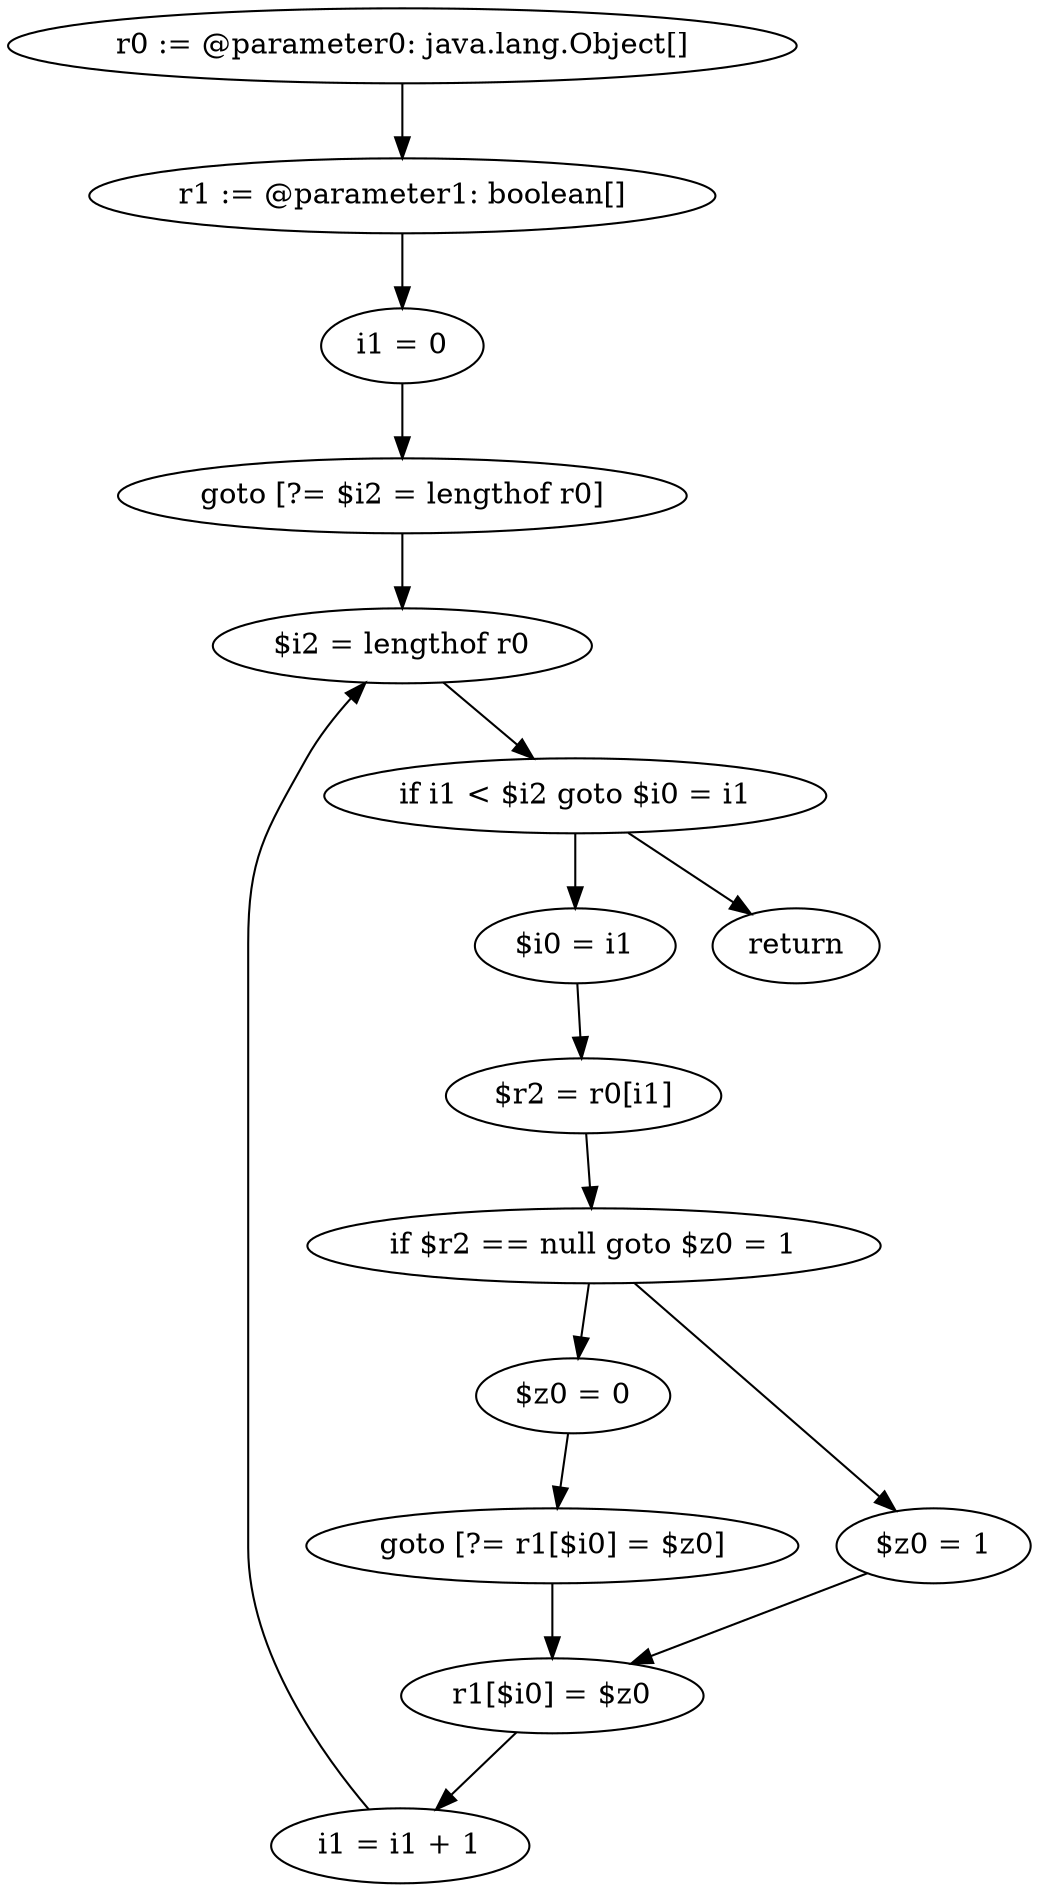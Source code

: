 digraph "unitGraph" {
    "r0 := @parameter0: java.lang.Object[]"
    "r1 := @parameter1: boolean[]"
    "i1 = 0"
    "goto [?= $i2 = lengthof r0]"
    "$i0 = i1"
    "$r2 = r0[i1]"
    "if $r2 == null goto $z0 = 1"
    "$z0 = 0"
    "goto [?= r1[$i0] = $z0]"
    "$z0 = 1"
    "r1[$i0] = $z0"
    "i1 = i1 + 1"
    "$i2 = lengthof r0"
    "if i1 < $i2 goto $i0 = i1"
    "return"
    "r0 := @parameter0: java.lang.Object[]"->"r1 := @parameter1: boolean[]";
    "r1 := @parameter1: boolean[]"->"i1 = 0";
    "i1 = 0"->"goto [?= $i2 = lengthof r0]";
    "goto [?= $i2 = lengthof r0]"->"$i2 = lengthof r0";
    "$i0 = i1"->"$r2 = r0[i1]";
    "$r2 = r0[i1]"->"if $r2 == null goto $z0 = 1";
    "if $r2 == null goto $z0 = 1"->"$z0 = 0";
    "if $r2 == null goto $z0 = 1"->"$z0 = 1";
    "$z0 = 0"->"goto [?= r1[$i0] = $z0]";
    "goto [?= r1[$i0] = $z0]"->"r1[$i0] = $z0";
    "$z0 = 1"->"r1[$i0] = $z0";
    "r1[$i0] = $z0"->"i1 = i1 + 1";
    "i1 = i1 + 1"->"$i2 = lengthof r0";
    "$i2 = lengthof r0"->"if i1 < $i2 goto $i0 = i1";
    "if i1 < $i2 goto $i0 = i1"->"return";
    "if i1 < $i2 goto $i0 = i1"->"$i0 = i1";
}
